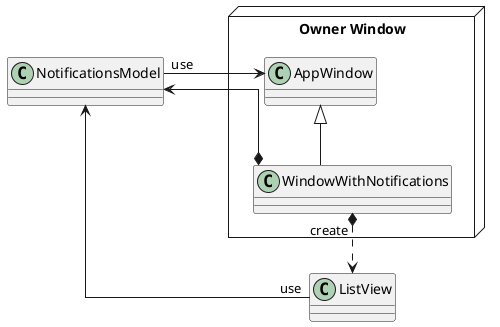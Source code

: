 @startuml

skinparam linetype ortho
skinparam nodesep 100

class "NotificationsModel" as model
class ListView

node "Owner Window" as owner {
    class AppWindow
    class "WindowWithNotifications" as notifWindow

    AppWindow <|-- notifWindow
}

ListView -[hidden]- owner
model -[hidden]r- owner

notifWindow "create"*..>ListView
ListView "use"-u-->model
notifWindow *-->model
model "use"--> AppWindow




@enduml

